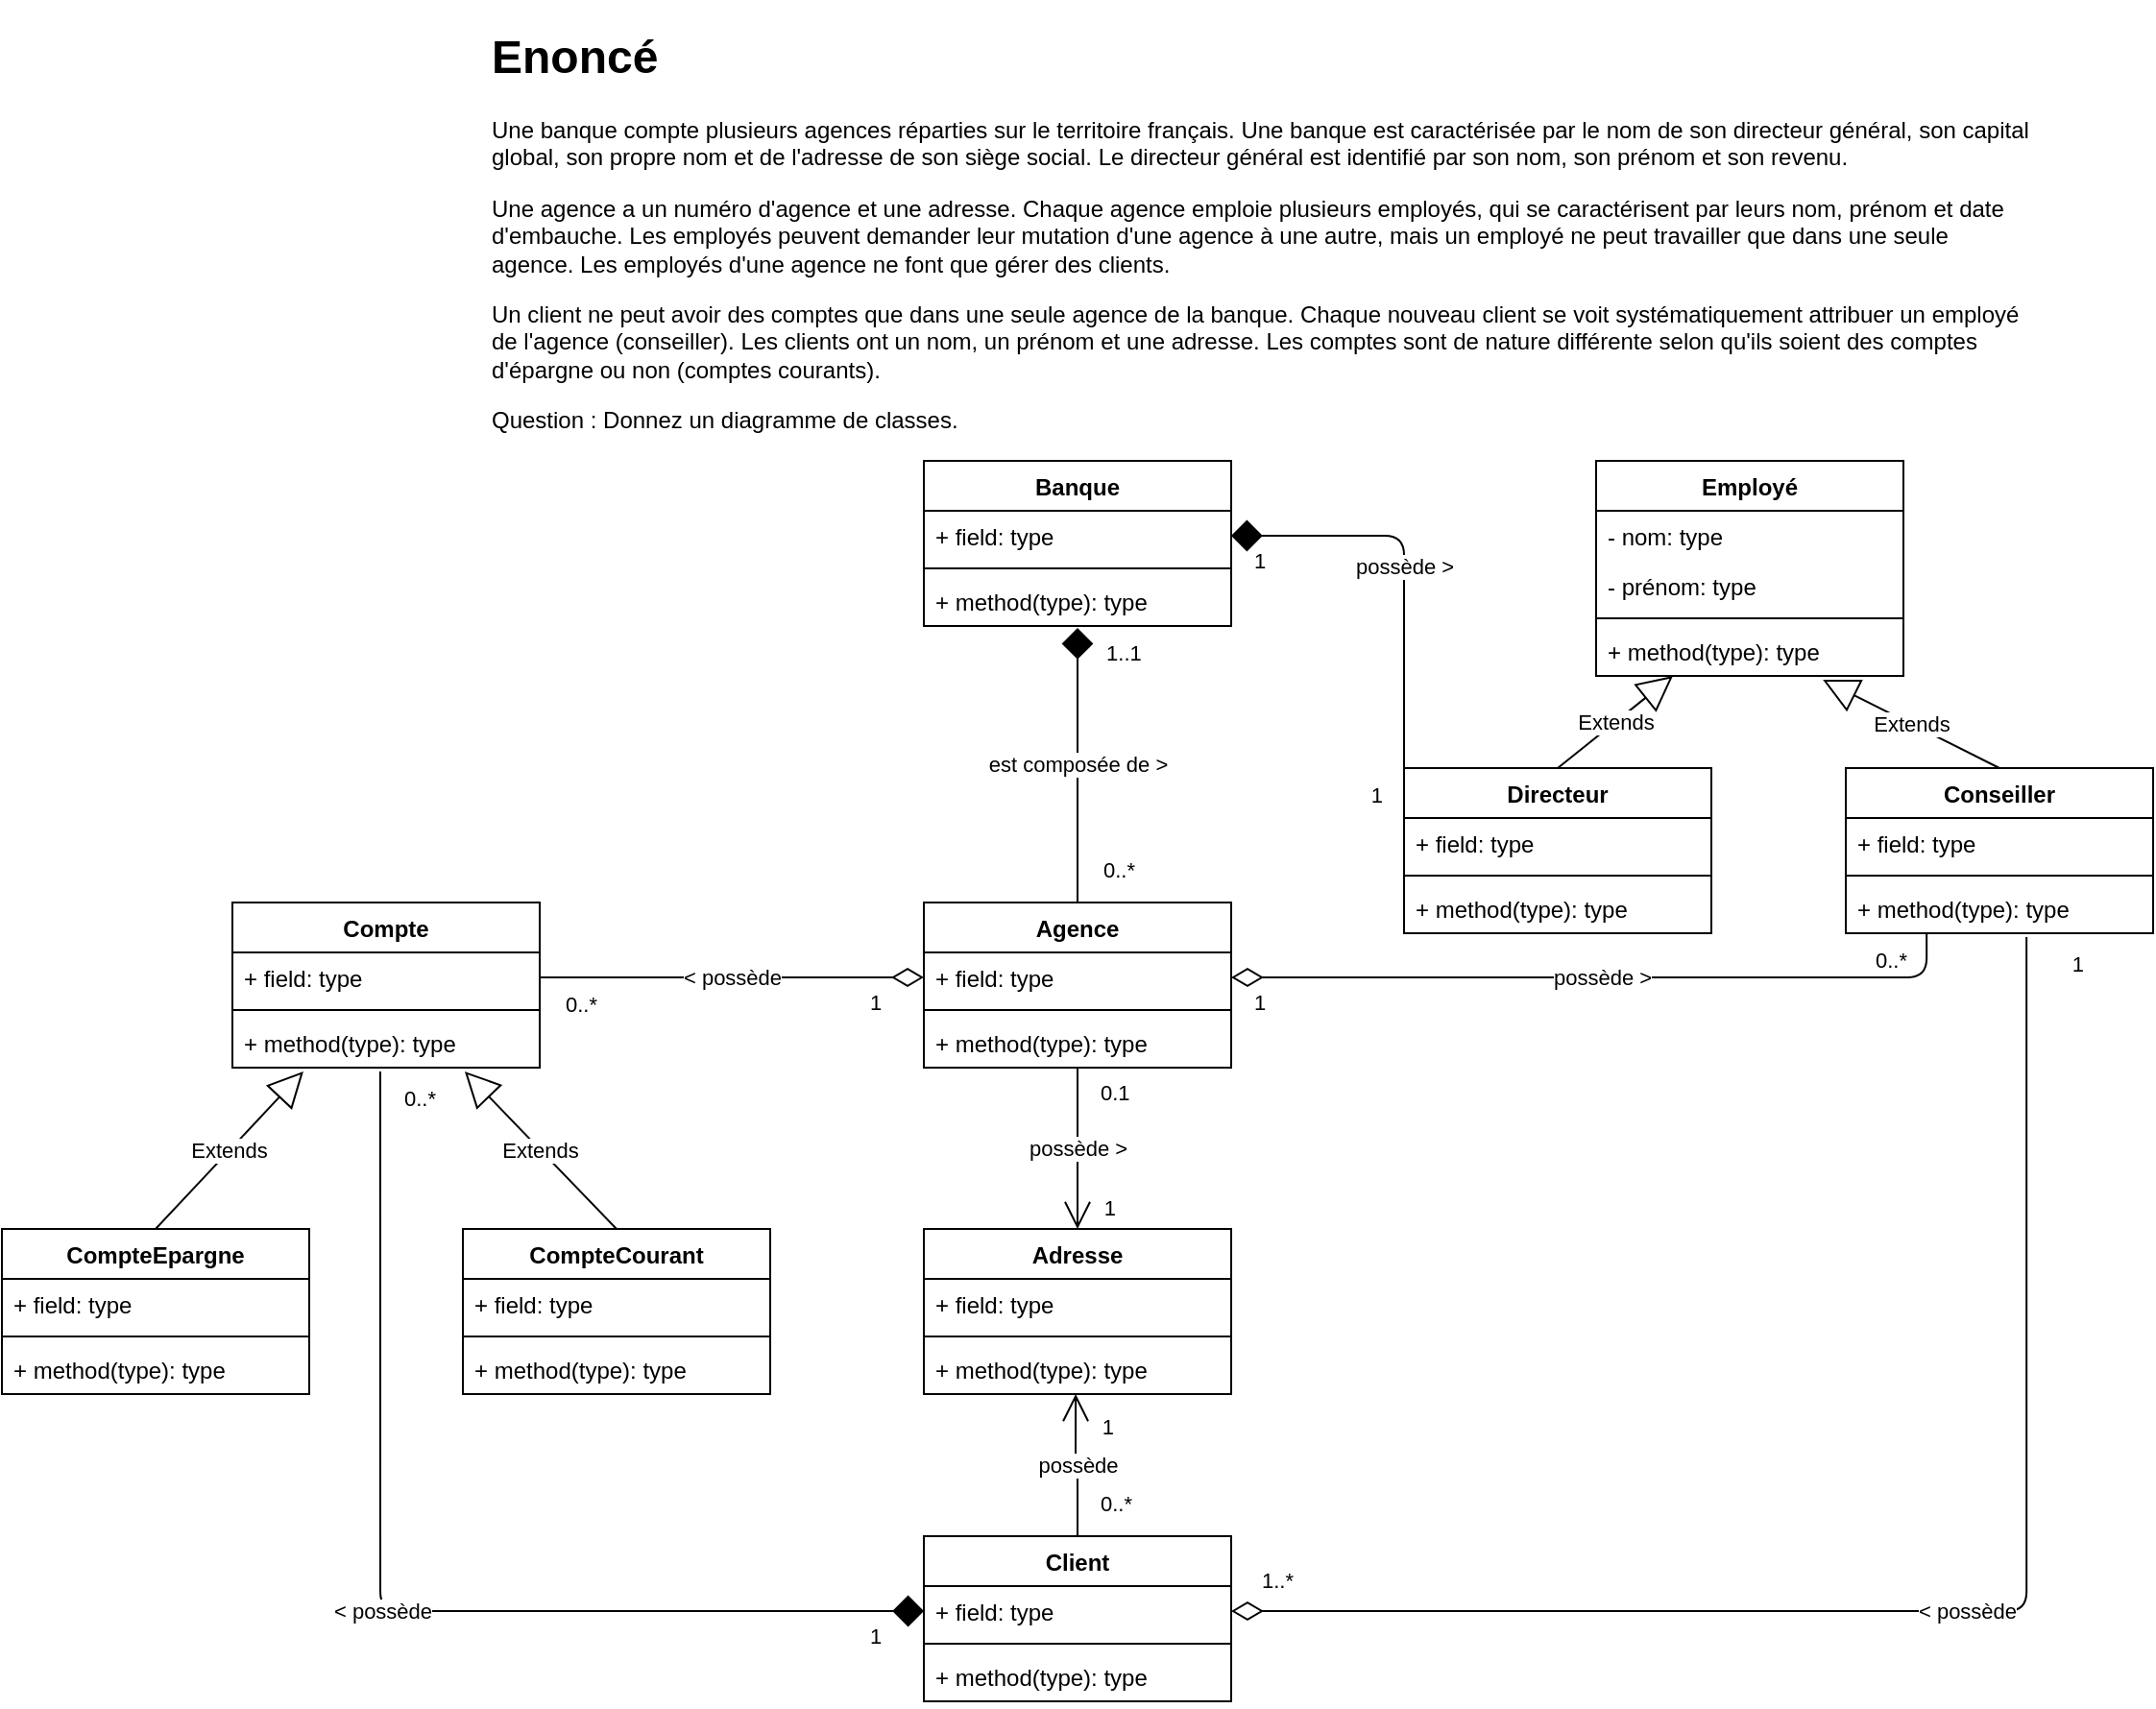 <mxfile version="13.11.0" type="github">
  <diagram id="krC19Hut35NvwOSP1ype" name="Page-1">
    <mxGraphModel dx="1865" dy="575" grid="1" gridSize="10" guides="1" tooltips="1" connect="1" arrows="1" fold="1" page="1" pageScale="1" pageWidth="827" pageHeight="1169" math="0" shadow="0">
      <root>
        <mxCell id="0" />
        <mxCell id="1" parent="0" />
        <mxCell id="EGsElNwf6ltDPUh6iHsV-1" value="&lt;h1&gt;Enoncé&lt;/h1&gt;&lt;p&gt;Une banque compte plusieurs agences réparties sur le territoire français. Une banque est caractérisée par le nom de son directeur général, son capital global, son propre nom et de l&#39;adresse de son siège social. Le directeur général est identifié par son nom, son prénom et son revenu.&lt;/p&gt;&lt;p&gt;Une agence a un numéro d&#39;agence et une adresse. Chaque agence emploie plusieurs employés, qui se caractérisent par leurs nom, prénom et date d&#39;embauche. Les employés peuvent demander leur mutation d&#39;une agence à une autre, mais un employé ne peut travailler que dans une seule agence. Les employés d&#39;une agence ne font que gérer des clients.&lt;br&gt;&lt;/p&gt;&lt;p&gt;Un client ne peut avoir des comptes que dans une seule agence de la banque. Chaque nouveau client se voit systématiquement attribuer un employé de l&#39;agence (conseiller). Les clients ont un nom, un prénom et une adresse. Les comptes sont de nature différente selon qu&#39;ils soient des comptes d&#39;épargne ou non (comptes courants).&lt;/p&gt;&lt;p&gt;Question : Donnez un diagramme de classes.&lt;/p&gt;" style="text;html=1;strokeColor=none;fillColor=none;spacing=5;spacingTop=-20;whiteSpace=wrap;overflow=hidden;rounded=0;" vertex="1" parent="1">
          <mxGeometry x="10" y="10" width="810" height="220" as="geometry" />
        </mxCell>
        <mxCell id="EGsElNwf6ltDPUh6iHsV-2" value="Banque" style="swimlane;fontStyle=1;align=center;verticalAlign=top;childLayout=stackLayout;horizontal=1;startSize=26;horizontalStack=0;resizeParent=1;resizeParentMax=0;resizeLast=0;collapsible=1;marginBottom=0;" vertex="1" parent="1">
          <mxGeometry x="240" y="240" width="160" height="86" as="geometry" />
        </mxCell>
        <mxCell id="EGsElNwf6ltDPUh6iHsV-3" value="+ field: type" style="text;strokeColor=none;fillColor=none;align=left;verticalAlign=top;spacingLeft=4;spacingRight=4;overflow=hidden;rotatable=0;points=[[0,0.5],[1,0.5]];portConstraint=eastwest;" vertex="1" parent="EGsElNwf6ltDPUh6iHsV-2">
          <mxGeometry y="26" width="160" height="26" as="geometry" />
        </mxCell>
        <mxCell id="EGsElNwf6ltDPUh6iHsV-4" value="" style="line;strokeWidth=1;fillColor=none;align=left;verticalAlign=middle;spacingTop=-1;spacingLeft=3;spacingRight=3;rotatable=0;labelPosition=right;points=[];portConstraint=eastwest;" vertex="1" parent="EGsElNwf6ltDPUh6iHsV-2">
          <mxGeometry y="52" width="160" height="8" as="geometry" />
        </mxCell>
        <mxCell id="EGsElNwf6ltDPUh6iHsV-5" value="+ method(type): type" style="text;strokeColor=none;fillColor=none;align=left;verticalAlign=top;spacingLeft=4;spacingRight=4;overflow=hidden;rotatable=0;points=[[0,0.5],[1,0.5]];portConstraint=eastwest;" vertex="1" parent="EGsElNwf6ltDPUh6iHsV-2">
          <mxGeometry y="60" width="160" height="26" as="geometry" />
        </mxCell>
        <mxCell id="EGsElNwf6ltDPUh6iHsV-6" value="Agence" style="swimlane;fontStyle=1;align=center;verticalAlign=top;childLayout=stackLayout;horizontal=1;startSize=26;horizontalStack=0;resizeParent=1;resizeParentMax=0;resizeLast=0;collapsible=1;marginBottom=0;" vertex="1" parent="1">
          <mxGeometry x="240" y="470" width="160" height="86" as="geometry" />
        </mxCell>
        <mxCell id="EGsElNwf6ltDPUh6iHsV-7" value="+ field: type" style="text;strokeColor=none;fillColor=none;align=left;verticalAlign=top;spacingLeft=4;spacingRight=4;overflow=hidden;rotatable=0;points=[[0,0.5],[1,0.5]];portConstraint=eastwest;" vertex="1" parent="EGsElNwf6ltDPUh6iHsV-6">
          <mxGeometry y="26" width="160" height="26" as="geometry" />
        </mxCell>
        <mxCell id="EGsElNwf6ltDPUh6iHsV-8" value="" style="line;strokeWidth=1;fillColor=none;align=left;verticalAlign=middle;spacingTop=-1;spacingLeft=3;spacingRight=3;rotatable=0;labelPosition=right;points=[];portConstraint=eastwest;" vertex="1" parent="EGsElNwf6ltDPUh6iHsV-6">
          <mxGeometry y="52" width="160" height="8" as="geometry" />
        </mxCell>
        <mxCell id="EGsElNwf6ltDPUh6iHsV-9" value="+ method(type): type" style="text;strokeColor=none;fillColor=none;align=left;verticalAlign=top;spacingLeft=4;spacingRight=4;overflow=hidden;rotatable=0;points=[[0,0.5],[1,0.5]];portConstraint=eastwest;" vertex="1" parent="EGsElNwf6ltDPUh6iHsV-6">
          <mxGeometry y="60" width="160" height="26" as="geometry" />
        </mxCell>
        <mxCell id="EGsElNwf6ltDPUh6iHsV-10" value="Directeur" style="swimlane;fontStyle=1;align=center;verticalAlign=top;childLayout=stackLayout;horizontal=1;startSize=26;horizontalStack=0;resizeParent=1;resizeParentMax=0;resizeLast=0;collapsible=1;marginBottom=0;" vertex="1" parent="1">
          <mxGeometry x="490" y="400" width="160" height="86" as="geometry" />
        </mxCell>
        <mxCell id="EGsElNwf6ltDPUh6iHsV-11" value="+ field: type" style="text;strokeColor=none;fillColor=none;align=left;verticalAlign=top;spacingLeft=4;spacingRight=4;overflow=hidden;rotatable=0;points=[[0,0.5],[1,0.5]];portConstraint=eastwest;" vertex="1" parent="EGsElNwf6ltDPUh6iHsV-10">
          <mxGeometry y="26" width="160" height="26" as="geometry" />
        </mxCell>
        <mxCell id="EGsElNwf6ltDPUh6iHsV-12" value="" style="line;strokeWidth=1;fillColor=none;align=left;verticalAlign=middle;spacingTop=-1;spacingLeft=3;spacingRight=3;rotatable=0;labelPosition=right;points=[];portConstraint=eastwest;" vertex="1" parent="EGsElNwf6ltDPUh6iHsV-10">
          <mxGeometry y="52" width="160" height="8" as="geometry" />
        </mxCell>
        <mxCell id="EGsElNwf6ltDPUh6iHsV-13" value="+ method(type): type" style="text;strokeColor=none;fillColor=none;align=left;verticalAlign=top;spacingLeft=4;spacingRight=4;overflow=hidden;rotatable=0;points=[[0,0.5],[1,0.5]];portConstraint=eastwest;" vertex="1" parent="EGsElNwf6ltDPUh6iHsV-10">
          <mxGeometry y="60" width="160" height="26" as="geometry" />
        </mxCell>
        <mxCell id="EGsElNwf6ltDPUh6iHsV-14" value="Adresse" style="swimlane;fontStyle=1;align=center;verticalAlign=top;childLayout=stackLayout;horizontal=1;startSize=26;horizontalStack=0;resizeParent=1;resizeParentMax=0;resizeLast=0;collapsible=1;marginBottom=0;" vertex="1" parent="1">
          <mxGeometry x="240" y="640" width="160" height="86" as="geometry" />
        </mxCell>
        <mxCell id="EGsElNwf6ltDPUh6iHsV-15" value="+ field: type" style="text;strokeColor=none;fillColor=none;align=left;verticalAlign=top;spacingLeft=4;spacingRight=4;overflow=hidden;rotatable=0;points=[[0,0.5],[1,0.5]];portConstraint=eastwest;" vertex="1" parent="EGsElNwf6ltDPUh6iHsV-14">
          <mxGeometry y="26" width="160" height="26" as="geometry" />
        </mxCell>
        <mxCell id="EGsElNwf6ltDPUh6iHsV-16" value="" style="line;strokeWidth=1;fillColor=none;align=left;verticalAlign=middle;spacingTop=-1;spacingLeft=3;spacingRight=3;rotatable=0;labelPosition=right;points=[];portConstraint=eastwest;" vertex="1" parent="EGsElNwf6ltDPUh6iHsV-14">
          <mxGeometry y="52" width="160" height="8" as="geometry" />
        </mxCell>
        <mxCell id="EGsElNwf6ltDPUh6iHsV-17" value="+ method(type): type" style="text;strokeColor=none;fillColor=none;align=left;verticalAlign=top;spacingLeft=4;spacingRight=4;overflow=hidden;rotatable=0;points=[[0,0.5],[1,0.5]];portConstraint=eastwest;" vertex="1" parent="EGsElNwf6ltDPUh6iHsV-14">
          <mxGeometry y="60" width="160" height="26" as="geometry" />
        </mxCell>
        <mxCell id="EGsElNwf6ltDPUh6iHsV-18" value="Compte" style="swimlane;fontStyle=1;align=center;verticalAlign=top;childLayout=stackLayout;horizontal=1;startSize=26;horizontalStack=0;resizeParent=1;resizeParentMax=0;resizeLast=0;collapsible=1;marginBottom=0;" vertex="1" parent="1">
          <mxGeometry x="-120" y="470" width="160" height="86" as="geometry" />
        </mxCell>
        <mxCell id="EGsElNwf6ltDPUh6iHsV-19" value="+ field: type" style="text;strokeColor=none;fillColor=none;align=left;verticalAlign=top;spacingLeft=4;spacingRight=4;overflow=hidden;rotatable=0;points=[[0,0.5],[1,0.5]];portConstraint=eastwest;" vertex="1" parent="EGsElNwf6ltDPUh6iHsV-18">
          <mxGeometry y="26" width="160" height="26" as="geometry" />
        </mxCell>
        <mxCell id="EGsElNwf6ltDPUh6iHsV-20" value="" style="line;strokeWidth=1;fillColor=none;align=left;verticalAlign=middle;spacingTop=-1;spacingLeft=3;spacingRight=3;rotatable=0;labelPosition=right;points=[];portConstraint=eastwest;" vertex="1" parent="EGsElNwf6ltDPUh6iHsV-18">
          <mxGeometry y="52" width="160" height="8" as="geometry" />
        </mxCell>
        <mxCell id="EGsElNwf6ltDPUh6iHsV-21" value="+ method(type): type" style="text;strokeColor=none;fillColor=none;align=left;verticalAlign=top;spacingLeft=4;spacingRight=4;overflow=hidden;rotatable=0;points=[[0,0.5],[1,0.5]];portConstraint=eastwest;" vertex="1" parent="EGsElNwf6ltDPUh6iHsV-18">
          <mxGeometry y="60" width="160" height="26" as="geometry" />
        </mxCell>
        <mxCell id="EGsElNwf6ltDPUh6iHsV-22" value="CompteEpargne" style="swimlane;fontStyle=1;align=center;verticalAlign=top;childLayout=stackLayout;horizontal=1;startSize=26;horizontalStack=0;resizeParent=1;resizeParentMax=0;resizeLast=0;collapsible=1;marginBottom=0;" vertex="1" parent="1">
          <mxGeometry x="-240" y="640" width="160" height="86" as="geometry" />
        </mxCell>
        <mxCell id="EGsElNwf6ltDPUh6iHsV-23" value="+ field: type" style="text;strokeColor=none;fillColor=none;align=left;verticalAlign=top;spacingLeft=4;spacingRight=4;overflow=hidden;rotatable=0;points=[[0,0.5],[1,0.5]];portConstraint=eastwest;" vertex="1" parent="EGsElNwf6ltDPUh6iHsV-22">
          <mxGeometry y="26" width="160" height="26" as="geometry" />
        </mxCell>
        <mxCell id="EGsElNwf6ltDPUh6iHsV-24" value="" style="line;strokeWidth=1;fillColor=none;align=left;verticalAlign=middle;spacingTop=-1;spacingLeft=3;spacingRight=3;rotatable=0;labelPosition=right;points=[];portConstraint=eastwest;" vertex="1" parent="EGsElNwf6ltDPUh6iHsV-22">
          <mxGeometry y="52" width="160" height="8" as="geometry" />
        </mxCell>
        <mxCell id="EGsElNwf6ltDPUh6iHsV-25" value="+ method(type): type" style="text;strokeColor=none;fillColor=none;align=left;verticalAlign=top;spacingLeft=4;spacingRight=4;overflow=hidden;rotatable=0;points=[[0,0.5],[1,0.5]];portConstraint=eastwest;" vertex="1" parent="EGsElNwf6ltDPUh6iHsV-22">
          <mxGeometry y="60" width="160" height="26" as="geometry" />
        </mxCell>
        <mxCell id="EGsElNwf6ltDPUh6iHsV-26" value="CompteCourant" style="swimlane;fontStyle=1;align=center;verticalAlign=top;childLayout=stackLayout;horizontal=1;startSize=26;horizontalStack=0;resizeParent=1;resizeParentMax=0;resizeLast=0;collapsible=1;marginBottom=0;" vertex="1" parent="1">
          <mxGeometry y="640" width="160" height="86" as="geometry" />
        </mxCell>
        <mxCell id="EGsElNwf6ltDPUh6iHsV-27" value="+ field: type" style="text;strokeColor=none;fillColor=none;align=left;verticalAlign=top;spacingLeft=4;spacingRight=4;overflow=hidden;rotatable=0;points=[[0,0.5],[1,0.5]];portConstraint=eastwest;" vertex="1" parent="EGsElNwf6ltDPUh6iHsV-26">
          <mxGeometry y="26" width="160" height="26" as="geometry" />
        </mxCell>
        <mxCell id="EGsElNwf6ltDPUh6iHsV-28" value="" style="line;strokeWidth=1;fillColor=none;align=left;verticalAlign=middle;spacingTop=-1;spacingLeft=3;spacingRight=3;rotatable=0;labelPosition=right;points=[];portConstraint=eastwest;" vertex="1" parent="EGsElNwf6ltDPUh6iHsV-26">
          <mxGeometry y="52" width="160" height="8" as="geometry" />
        </mxCell>
        <mxCell id="EGsElNwf6ltDPUh6iHsV-29" value="+ method(type): type" style="text;strokeColor=none;fillColor=none;align=left;verticalAlign=top;spacingLeft=4;spacingRight=4;overflow=hidden;rotatable=0;points=[[0,0.5],[1,0.5]];portConstraint=eastwest;" vertex="1" parent="EGsElNwf6ltDPUh6iHsV-26">
          <mxGeometry y="60" width="160" height="26" as="geometry" />
        </mxCell>
        <mxCell id="EGsElNwf6ltDPUh6iHsV-30" value="Employé" style="swimlane;fontStyle=1;align=center;verticalAlign=top;childLayout=stackLayout;horizontal=1;startSize=26;horizontalStack=0;resizeParent=1;resizeParentMax=0;resizeLast=0;collapsible=1;marginBottom=0;" vertex="1" parent="1">
          <mxGeometry x="590" y="240" width="160" height="112" as="geometry" />
        </mxCell>
        <mxCell id="EGsElNwf6ltDPUh6iHsV-31" value="- nom: type" style="text;strokeColor=none;fillColor=none;align=left;verticalAlign=top;spacingLeft=4;spacingRight=4;overflow=hidden;rotatable=0;points=[[0,0.5],[1,0.5]];portConstraint=eastwest;" vertex="1" parent="EGsElNwf6ltDPUh6iHsV-30">
          <mxGeometry y="26" width="160" height="26" as="geometry" />
        </mxCell>
        <mxCell id="EGsElNwf6ltDPUh6iHsV-70" value="- prénom: type" style="text;strokeColor=none;fillColor=none;align=left;verticalAlign=top;spacingLeft=4;spacingRight=4;overflow=hidden;rotatable=0;points=[[0,0.5],[1,0.5]];portConstraint=eastwest;" vertex="1" parent="EGsElNwf6ltDPUh6iHsV-30">
          <mxGeometry y="52" width="160" height="26" as="geometry" />
        </mxCell>
        <mxCell id="EGsElNwf6ltDPUh6iHsV-32" value="" style="line;strokeWidth=1;fillColor=none;align=left;verticalAlign=middle;spacingTop=-1;spacingLeft=3;spacingRight=3;rotatable=0;labelPosition=right;points=[];portConstraint=eastwest;" vertex="1" parent="EGsElNwf6ltDPUh6iHsV-30">
          <mxGeometry y="78" width="160" height="8" as="geometry" />
        </mxCell>
        <mxCell id="EGsElNwf6ltDPUh6iHsV-33" value="+ method(type): type" style="text;strokeColor=none;fillColor=none;align=left;verticalAlign=top;spacingLeft=4;spacingRight=4;overflow=hidden;rotatable=0;points=[[0,0.5],[1,0.5]];portConstraint=eastwest;" vertex="1" parent="EGsElNwf6ltDPUh6iHsV-30">
          <mxGeometry y="86" width="160" height="26" as="geometry" />
        </mxCell>
        <mxCell id="EGsElNwf6ltDPUh6iHsV-35" value="est composée de &amp;gt; " style="endArrow=none;html=1;endSize=12;startArrow=diamond;startSize=14;startFill=1;edgeStyle=orthogonalEdgeStyle;exitX=0.5;exitY=1.038;exitDx=0;exitDy=0;exitPerimeter=0;entryX=0.5;entryY=0;entryDx=0;entryDy=0;endFill=0;" edge="1" parent="1" source="EGsElNwf6ltDPUh6iHsV-5" target="EGsElNwf6ltDPUh6iHsV-6">
          <mxGeometry relative="1" as="geometry">
            <mxPoint x="380" y="370" as="sourcePoint" />
            <mxPoint x="540" y="370" as="targetPoint" />
          </mxGeometry>
        </mxCell>
        <mxCell id="EGsElNwf6ltDPUh6iHsV-36" value="&amp;nbsp;1..1" style="edgeLabel;resizable=0;html=1;align=left;verticalAlign=top;" connectable="0" vertex="1" parent="EGsElNwf6ltDPUh6iHsV-35">
          <mxGeometry x="-1" relative="1" as="geometry">
            <mxPoint x="10" as="offset" />
          </mxGeometry>
        </mxCell>
        <mxCell id="EGsElNwf6ltDPUh6iHsV-37" value="0..*" style="edgeLabel;resizable=0;html=1;align=right;verticalAlign=top;" connectable="0" vertex="1" parent="EGsElNwf6ltDPUh6iHsV-35">
          <mxGeometry x="1" relative="1" as="geometry">
            <mxPoint x="30" y="-29.99" as="offset" />
          </mxGeometry>
        </mxCell>
        <mxCell id="EGsElNwf6ltDPUh6iHsV-38" value="Extends" style="endArrow=block;endSize=16;endFill=0;html=1;exitX=0.5;exitY=0;exitDx=0;exitDy=0;entryX=0.231;entryY=1.077;entryDx=0;entryDy=0;entryPerimeter=0;" edge="1" parent="1" source="EGsElNwf6ltDPUh6iHsV-22" target="EGsElNwf6ltDPUh6iHsV-21">
          <mxGeometry width="160" relative="1" as="geometry">
            <mxPoint x="-380" y="520" as="sourcePoint" />
            <mxPoint x="-220" y="520" as="targetPoint" />
          </mxGeometry>
        </mxCell>
        <mxCell id="EGsElNwf6ltDPUh6iHsV-39" value="Extends" style="endArrow=block;endSize=16;endFill=0;html=1;exitX=0.5;exitY=0;exitDx=0;exitDy=0;entryX=0.756;entryY=1.077;entryDx=0;entryDy=0;entryPerimeter=0;" edge="1" parent="1" source="EGsElNwf6ltDPUh6iHsV-26" target="EGsElNwf6ltDPUh6iHsV-21">
          <mxGeometry width="160" relative="1" as="geometry">
            <mxPoint x="-160" y="640" as="sourcePoint" />
            <mxPoint x="-40" y="566.988" as="targetPoint" />
          </mxGeometry>
        </mxCell>
        <mxCell id="EGsElNwf6ltDPUh6iHsV-40" value="possède &amp;gt;" style="endArrow=open;html=1;endSize=12;startArrow=none;startSize=14;startFill=0;edgeStyle=orthogonalEdgeStyle;exitX=0.5;exitY=1;exitDx=0;exitDy=0;entryX=0.5;entryY=0;entryDx=0;entryDy=0;endFill=0;" edge="1" parent="1" source="EGsElNwf6ltDPUh6iHsV-6" target="EGsElNwf6ltDPUh6iHsV-14">
          <mxGeometry relative="1" as="geometry">
            <mxPoint x="500" y="600" as="sourcePoint" />
            <mxPoint x="660" y="600" as="targetPoint" />
          </mxGeometry>
        </mxCell>
        <mxCell id="EGsElNwf6ltDPUh6iHsV-41" value="0.1" style="edgeLabel;resizable=0;html=1;align=left;verticalAlign=top;" connectable="0" vertex="1" parent="EGsElNwf6ltDPUh6iHsV-40">
          <mxGeometry x="-1" relative="1" as="geometry">
            <mxPoint x="10" as="offset" />
          </mxGeometry>
        </mxCell>
        <mxCell id="EGsElNwf6ltDPUh6iHsV-42" value="1" style="edgeLabel;resizable=0;html=1;align=right;verticalAlign=top;" connectable="0" vertex="1" parent="EGsElNwf6ltDPUh6iHsV-40">
          <mxGeometry x="1" relative="1" as="geometry">
            <mxPoint x="20" y="-24" as="offset" />
          </mxGeometry>
        </mxCell>
        <mxCell id="EGsElNwf6ltDPUh6iHsV-43" value="possède &amp;gt;" style="endArrow=none;html=1;endSize=12;startArrow=diamondThin;startSize=14;startFill=0;edgeStyle=orthogonalEdgeStyle;exitX=1;exitY=0.5;exitDx=0;exitDy=0;endFill=0;entryX=0.263;entryY=1;entryDx=0;entryDy=0;entryPerimeter=0;" edge="1" parent="1" source="EGsElNwf6ltDPUh6iHsV-7" target="EGsElNwf6ltDPUh6iHsV-50">
          <mxGeometry relative="1" as="geometry">
            <mxPoint x="450" y="556" as="sourcePoint" />
            <mxPoint x="440" y="440" as="targetPoint" />
          </mxGeometry>
        </mxCell>
        <mxCell id="EGsElNwf6ltDPUh6iHsV-44" value="1" style="edgeLabel;resizable=0;html=1;align=left;verticalAlign=top;" connectable="0" vertex="1" parent="EGsElNwf6ltDPUh6iHsV-43">
          <mxGeometry x="-1" relative="1" as="geometry">
            <mxPoint x="10" as="offset" />
          </mxGeometry>
        </mxCell>
        <mxCell id="EGsElNwf6ltDPUh6iHsV-45" value="0..*" style="edgeLabel;resizable=0;html=1;align=right;verticalAlign=top;" connectable="0" vertex="1" parent="EGsElNwf6ltDPUh6iHsV-43">
          <mxGeometry x="1" relative="1" as="geometry">
            <mxPoint x="-10" y="1" as="offset" />
          </mxGeometry>
        </mxCell>
        <mxCell id="EGsElNwf6ltDPUh6iHsV-47" value="Conseiller" style="swimlane;fontStyle=1;align=center;verticalAlign=top;childLayout=stackLayout;horizontal=1;startSize=26;horizontalStack=0;resizeParent=1;resizeParentMax=0;resizeLast=0;collapsible=1;marginBottom=0;" vertex="1" parent="1">
          <mxGeometry x="720" y="400" width="160" height="86" as="geometry" />
        </mxCell>
        <mxCell id="EGsElNwf6ltDPUh6iHsV-48" value="+ field: type" style="text;strokeColor=none;fillColor=none;align=left;verticalAlign=top;spacingLeft=4;spacingRight=4;overflow=hidden;rotatable=0;points=[[0,0.5],[1,0.5]];portConstraint=eastwest;" vertex="1" parent="EGsElNwf6ltDPUh6iHsV-47">
          <mxGeometry y="26" width="160" height="26" as="geometry" />
        </mxCell>
        <mxCell id="EGsElNwf6ltDPUh6iHsV-49" value="" style="line;strokeWidth=1;fillColor=none;align=left;verticalAlign=middle;spacingTop=-1;spacingLeft=3;spacingRight=3;rotatable=0;labelPosition=right;points=[];portConstraint=eastwest;" vertex="1" parent="EGsElNwf6ltDPUh6iHsV-47">
          <mxGeometry y="52" width="160" height="8" as="geometry" />
        </mxCell>
        <mxCell id="EGsElNwf6ltDPUh6iHsV-50" value="+ method(type): type" style="text;strokeColor=none;fillColor=none;align=left;verticalAlign=top;spacingLeft=4;spacingRight=4;overflow=hidden;rotatable=0;points=[[0,0.5],[1,0.5]];portConstraint=eastwest;" vertex="1" parent="EGsElNwf6ltDPUh6iHsV-47">
          <mxGeometry y="60" width="160" height="26" as="geometry" />
        </mxCell>
        <mxCell id="EGsElNwf6ltDPUh6iHsV-51" value="Extends" style="endArrow=block;endSize=16;endFill=0;html=1;exitX=0.5;exitY=0;exitDx=0;exitDy=0;entryX=0.25;entryY=1;entryDx=0;entryDy=0;" edge="1" parent="1" source="EGsElNwf6ltDPUh6iHsV-10" target="EGsElNwf6ltDPUh6iHsV-30">
          <mxGeometry width="160" relative="1" as="geometry">
            <mxPoint x="555" y="629.01" as="sourcePoint" />
            <mxPoint x="675" y="555.998" as="targetPoint" />
          </mxGeometry>
        </mxCell>
        <mxCell id="EGsElNwf6ltDPUh6iHsV-52" value="Extends" style="endArrow=block;endSize=16;endFill=0;html=1;exitX=0.5;exitY=0;exitDx=0;exitDy=0;entryX=0.738;entryY=1.077;entryDx=0;entryDy=0;entryPerimeter=0;" edge="1" parent="1" source="EGsElNwf6ltDPUh6iHsV-47" target="EGsElNwf6ltDPUh6iHsV-33">
          <mxGeometry width="160" relative="1" as="geometry">
            <mxPoint x="720" y="627" as="sourcePoint" />
            <mxPoint x="678" y="558" as="targetPoint" />
          </mxGeometry>
        </mxCell>
        <mxCell id="EGsElNwf6ltDPUh6iHsV-53" value="&amp;lt; possède" style="endArrow=none;html=1;endSize=12;startArrow=diamondThin;startSize=14;startFill=0;edgeStyle=orthogonalEdgeStyle;exitX=0;exitY=0.5;exitDx=0;exitDy=0;entryX=1;entryY=0.5;entryDx=0;entryDy=0;endFill=0;" edge="1" parent="1" source="EGsElNwf6ltDPUh6iHsV-7" target="EGsElNwf6ltDPUh6iHsV-19">
          <mxGeometry relative="1" as="geometry">
            <mxPoint x="10" y="430" as="sourcePoint" />
            <mxPoint x="210" y="430" as="targetPoint" />
          </mxGeometry>
        </mxCell>
        <mxCell id="EGsElNwf6ltDPUh6iHsV-54" value="1" style="edgeLabel;resizable=0;html=1;align=left;verticalAlign=top;" connectable="0" vertex="1" parent="EGsElNwf6ltDPUh6iHsV-53">
          <mxGeometry x="-1" relative="1" as="geometry">
            <mxPoint x="-30" as="offset" />
          </mxGeometry>
        </mxCell>
        <mxCell id="EGsElNwf6ltDPUh6iHsV-55" value="0..*" style="edgeLabel;resizable=0;html=1;align=right;verticalAlign=top;" connectable="0" vertex="1" parent="EGsElNwf6ltDPUh6iHsV-53">
          <mxGeometry x="1" relative="1" as="geometry">
            <mxPoint x="30" y="1" as="offset" />
          </mxGeometry>
        </mxCell>
        <mxCell id="EGsElNwf6ltDPUh6iHsV-56" value="possède &amp;gt;" style="endArrow=none;html=1;endSize=12;startArrow=diamond;startSize=14;startFill=1;edgeStyle=orthogonalEdgeStyle;exitX=1;exitY=0.5;exitDx=0;exitDy=0;entryX=0;entryY=0;entryDx=0;entryDy=0;endFill=0;" edge="1" parent="1" source="EGsElNwf6ltDPUh6iHsV-3" target="EGsElNwf6ltDPUh6iHsV-10">
          <mxGeometry relative="1" as="geometry">
            <mxPoint x="400" y="584" as="sourcePoint" />
            <mxPoint x="600" y="584" as="targetPoint" />
          </mxGeometry>
        </mxCell>
        <mxCell id="EGsElNwf6ltDPUh6iHsV-57" value="1" style="edgeLabel;resizable=0;html=1;align=left;verticalAlign=top;" connectable="0" vertex="1" parent="EGsElNwf6ltDPUh6iHsV-56">
          <mxGeometry x="-1" relative="1" as="geometry">
            <mxPoint x="10" as="offset" />
          </mxGeometry>
        </mxCell>
        <mxCell id="EGsElNwf6ltDPUh6iHsV-58" value="1" style="edgeLabel;resizable=0;html=1;align=right;verticalAlign=top;" connectable="0" vertex="1" parent="EGsElNwf6ltDPUh6iHsV-56">
          <mxGeometry x="1" relative="1" as="geometry">
            <mxPoint x="-10" y="1" as="offset" />
          </mxGeometry>
        </mxCell>
        <mxCell id="EGsElNwf6ltDPUh6iHsV-59" value="Client" style="swimlane;fontStyle=1;align=center;verticalAlign=top;childLayout=stackLayout;horizontal=1;startSize=26;horizontalStack=0;resizeParent=1;resizeParentMax=0;resizeLast=0;collapsible=1;marginBottom=0;" vertex="1" parent="1">
          <mxGeometry x="240" y="800" width="160" height="86" as="geometry" />
        </mxCell>
        <mxCell id="EGsElNwf6ltDPUh6iHsV-60" value="+ field: type" style="text;strokeColor=none;fillColor=none;align=left;verticalAlign=top;spacingLeft=4;spacingRight=4;overflow=hidden;rotatable=0;points=[[0,0.5],[1,0.5]];portConstraint=eastwest;" vertex="1" parent="EGsElNwf6ltDPUh6iHsV-59">
          <mxGeometry y="26" width="160" height="26" as="geometry" />
        </mxCell>
        <mxCell id="EGsElNwf6ltDPUh6iHsV-61" value="" style="line;strokeWidth=1;fillColor=none;align=left;verticalAlign=middle;spacingTop=-1;spacingLeft=3;spacingRight=3;rotatable=0;labelPosition=right;points=[];portConstraint=eastwest;" vertex="1" parent="EGsElNwf6ltDPUh6iHsV-59">
          <mxGeometry y="52" width="160" height="8" as="geometry" />
        </mxCell>
        <mxCell id="EGsElNwf6ltDPUh6iHsV-62" value="+ method(type): type" style="text;strokeColor=none;fillColor=none;align=left;verticalAlign=top;spacingLeft=4;spacingRight=4;overflow=hidden;rotatable=0;points=[[0,0.5],[1,0.5]];portConstraint=eastwest;" vertex="1" parent="EGsElNwf6ltDPUh6iHsV-59">
          <mxGeometry y="60" width="160" height="26" as="geometry" />
        </mxCell>
        <mxCell id="EGsElNwf6ltDPUh6iHsV-63" value="&amp;lt; possède" style="endArrow=none;html=1;endSize=12;startArrow=diamond;startSize=14;startFill=1;edgeStyle=orthogonalEdgeStyle;exitX=0;exitY=0.5;exitDx=0;exitDy=0;entryX=0.481;entryY=1.077;entryDx=0;entryDy=0;endFill=0;entryPerimeter=0;" edge="1" parent="1" source="EGsElNwf6ltDPUh6iHsV-60" target="EGsElNwf6ltDPUh6iHsV-21">
          <mxGeometry relative="1" as="geometry">
            <mxPoint x="160" y="842.5" as="sourcePoint" />
            <mxPoint x="-40" y="842.5" as="targetPoint" />
            <Array as="points">
              <mxPoint x="-43" y="839" />
            </Array>
          </mxGeometry>
        </mxCell>
        <mxCell id="EGsElNwf6ltDPUh6iHsV-64" value="1" style="edgeLabel;resizable=0;html=1;align=left;verticalAlign=top;" connectable="0" vertex="1" parent="EGsElNwf6ltDPUh6iHsV-63">
          <mxGeometry x="-1" relative="1" as="geometry">
            <mxPoint x="-30" as="offset" />
          </mxGeometry>
        </mxCell>
        <mxCell id="EGsElNwf6ltDPUh6iHsV-65" value="0..*" style="edgeLabel;resizable=0;html=1;align=right;verticalAlign=top;" connectable="0" vertex="1" parent="EGsElNwf6ltDPUh6iHsV-63">
          <mxGeometry x="1" relative="1" as="geometry">
            <mxPoint x="30" y="1" as="offset" />
          </mxGeometry>
        </mxCell>
        <mxCell id="EGsElNwf6ltDPUh6iHsV-66" value="&amp;lt; possède" style="endArrow=none;html=1;endSize=12;startArrow=diamondThin;startSize=14;startFill=0;edgeStyle=orthogonalEdgeStyle;entryX=0.588;entryY=1.077;entryDx=0;entryDy=0;endFill=0;entryPerimeter=0;exitX=1;exitY=0.5;exitDx=0;exitDy=0;" edge="1" parent="1" source="EGsElNwf6ltDPUh6iHsV-60" target="EGsElNwf6ltDPUh6iHsV-50">
          <mxGeometry relative="1" as="geometry">
            <mxPoint x="520" y="840" as="sourcePoint" />
            <mxPoint x="760" y="726.002" as="targetPoint" />
            <Array as="points">
              <mxPoint x="814" y="839" />
            </Array>
          </mxGeometry>
        </mxCell>
        <mxCell id="EGsElNwf6ltDPUh6iHsV-67" value="1..*" style="edgeLabel;resizable=0;html=1;align=left;verticalAlign=top;" connectable="0" vertex="1" parent="EGsElNwf6ltDPUh6iHsV-66">
          <mxGeometry x="-1" relative="1" as="geometry">
            <mxPoint x="14" y="-29" as="offset" />
          </mxGeometry>
        </mxCell>
        <mxCell id="EGsElNwf6ltDPUh6iHsV-68" value="1" style="edgeLabel;resizable=0;html=1;align=right;verticalAlign=top;" connectable="0" vertex="1" parent="EGsElNwf6ltDPUh6iHsV-66">
          <mxGeometry x="1" relative="1" as="geometry">
            <mxPoint x="30" y="1" as="offset" />
          </mxGeometry>
        </mxCell>
        <mxCell id="EGsElNwf6ltDPUh6iHsV-71" value="possède " style="endArrow=open;html=1;endSize=12;startArrow=none;startSize=14;startFill=0;edgeStyle=orthogonalEdgeStyle;exitX=0.5;exitY=0;exitDx=0;exitDy=0;entryX=0.494;entryY=1;entryDx=0;entryDy=0;endFill=0;entryPerimeter=0;" edge="1" parent="1" source="EGsElNwf6ltDPUh6iHsV-59" target="EGsElNwf6ltDPUh6iHsV-17">
          <mxGeometry relative="1" as="geometry">
            <mxPoint x="520" y="640" as="sourcePoint" />
            <mxPoint x="520" y="724" as="targetPoint" />
          </mxGeometry>
        </mxCell>
        <mxCell id="EGsElNwf6ltDPUh6iHsV-72" value="0..*" style="edgeLabel;resizable=0;html=1;align=left;verticalAlign=top;" connectable="0" vertex="1" parent="EGsElNwf6ltDPUh6iHsV-71">
          <mxGeometry x="-1" relative="1" as="geometry">
            <mxPoint x="10" y="-30" as="offset" />
          </mxGeometry>
        </mxCell>
        <mxCell id="EGsElNwf6ltDPUh6iHsV-73" value="1" style="edgeLabel;resizable=0;html=1;align=right;verticalAlign=top;" connectable="0" vertex="1" parent="EGsElNwf6ltDPUh6iHsV-71">
          <mxGeometry x="1" relative="1" as="geometry">
            <mxPoint x="20" y="4" as="offset" />
          </mxGeometry>
        </mxCell>
      </root>
    </mxGraphModel>
  </diagram>
</mxfile>
